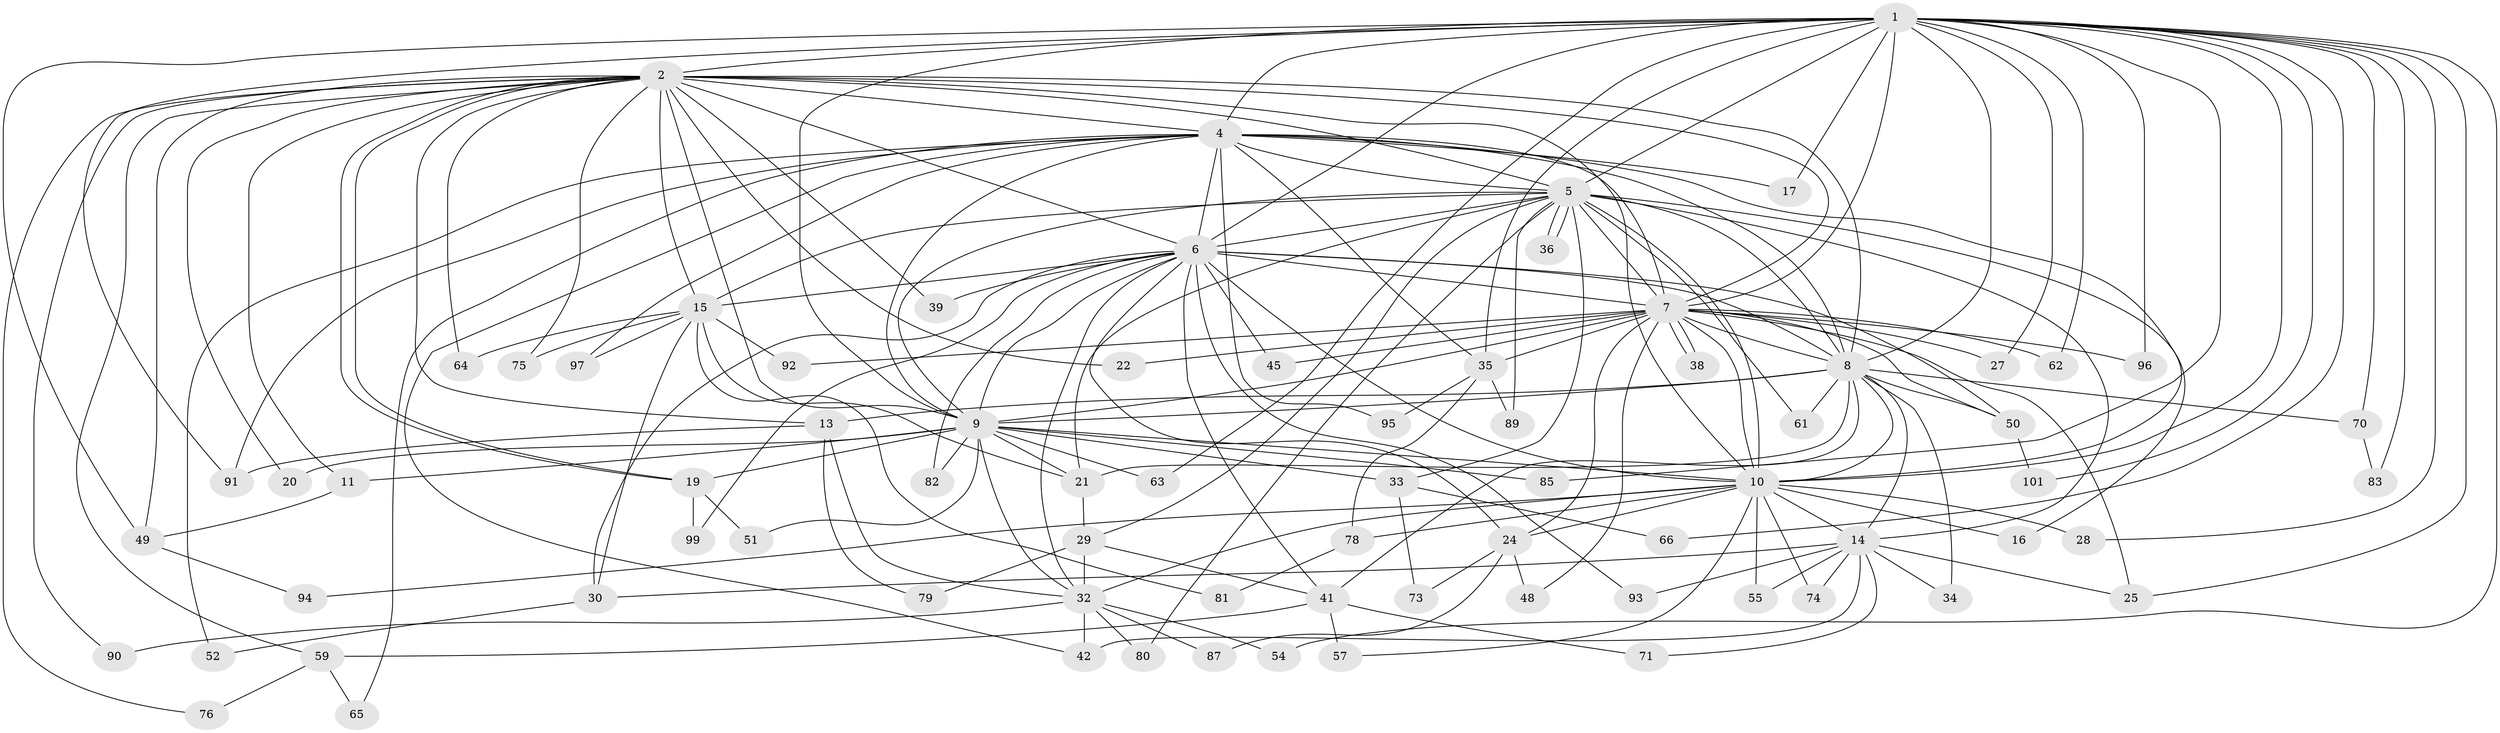// original degree distribution, {19: 0.0297029702970297, 25: 0.009900990099009901, 15: 0.009900990099009901, 17: 0.019801980198019802, 22: 0.009900990099009901, 23: 0.009900990099009901, 20: 0.009900990099009901, 4: 0.09900990099009901, 3: 0.1485148514851485, 8: 0.009900990099009901, 10: 0.009900990099009901, 2: 0.5643564356435643, 5: 0.039603960396039604, 6: 0.019801980198019802, 9: 0.009900990099009901}
// Generated by graph-tools (version 1.1) at 2025/41/03/06/25 10:41:31]
// undirected, 75 vertices, 185 edges
graph export_dot {
graph [start="1"]
  node [color=gray90,style=filled];
  1 [super="+3"];
  2 [super="+12"];
  4 [super="+56"];
  5 [super="+26"];
  6 [super="+31"];
  7 [super="+23"];
  8 [super="+46"];
  9 [super="+60"];
  10 [super="+84"];
  11 [super="+18"];
  13 [super="+72"];
  14 [super="+53"];
  15 [super="+44"];
  16;
  17;
  19 [super="+86"];
  20;
  21 [super="+77"];
  22;
  24 [super="+47"];
  25 [super="+98"];
  27;
  28;
  29 [super="+43"];
  30 [super="+40"];
  32 [super="+37"];
  33;
  34;
  35 [super="+69"];
  36;
  38;
  39;
  41 [super="+88"];
  42 [super="+68"];
  45;
  48;
  49 [super="+58"];
  50 [super="+67"];
  51;
  52;
  54;
  55;
  57;
  59;
  61;
  62;
  63;
  64;
  65;
  66;
  70;
  71;
  73;
  74;
  75;
  76;
  78;
  79;
  80;
  81;
  82;
  83;
  85;
  87;
  89;
  90;
  91 [super="+100"];
  92;
  93;
  94;
  95;
  96;
  97;
  99;
  101;
  1 -- 2 [weight=2];
  1 -- 4 [weight=2];
  1 -- 5 [weight=2];
  1 -- 6 [weight=2];
  1 -- 7 [weight=2];
  1 -- 8 [weight=2];
  1 -- 9 [weight=2];
  1 -- 10 [weight=2];
  1 -- 17;
  1 -- 25;
  1 -- 28;
  1 -- 54;
  1 -- 66;
  1 -- 70;
  1 -- 83;
  1 -- 96;
  1 -- 101;
  1 -- 35;
  1 -- 49;
  1 -- 85;
  1 -- 27;
  1 -- 62;
  1 -- 63;
  1 -- 91;
  2 -- 4;
  2 -- 5;
  2 -- 6;
  2 -- 7;
  2 -- 8 [weight=2];
  2 -- 9 [weight=2];
  2 -- 10;
  2 -- 11 [weight=2];
  2 -- 13;
  2 -- 15;
  2 -- 19;
  2 -- 19;
  2 -- 20;
  2 -- 22;
  2 -- 39;
  2 -- 49;
  2 -- 59;
  2 -- 64;
  2 -- 75;
  2 -- 76;
  2 -- 90;
  4 -- 5;
  4 -- 6;
  4 -- 7;
  4 -- 8 [weight=2];
  4 -- 9;
  4 -- 10;
  4 -- 17;
  4 -- 42;
  4 -- 52;
  4 -- 91;
  4 -- 95;
  4 -- 97;
  4 -- 65;
  4 -- 35;
  5 -- 6;
  5 -- 7 [weight=2];
  5 -- 8;
  5 -- 9;
  5 -- 10 [weight=2];
  5 -- 16;
  5 -- 29;
  5 -- 33;
  5 -- 36;
  5 -- 36;
  5 -- 61;
  5 -- 80;
  5 -- 89;
  5 -- 14;
  5 -- 15;
  5 -- 21;
  6 -- 7 [weight=2];
  6 -- 8;
  6 -- 9;
  6 -- 10;
  6 -- 15;
  6 -- 24;
  6 -- 32;
  6 -- 39;
  6 -- 45;
  6 -- 50;
  6 -- 93;
  6 -- 82;
  6 -- 99;
  6 -- 41;
  6 -- 30;
  7 -- 8 [weight=2];
  7 -- 9;
  7 -- 10;
  7 -- 22;
  7 -- 25;
  7 -- 27;
  7 -- 35;
  7 -- 38;
  7 -- 38;
  7 -- 48;
  7 -- 62;
  7 -- 92;
  7 -- 96;
  7 -- 45;
  7 -- 24;
  7 -- 50;
  8 -- 9;
  8 -- 10;
  8 -- 13;
  8 -- 14;
  8 -- 21;
  8 -- 34;
  8 -- 41;
  8 -- 50;
  8 -- 61;
  8 -- 70;
  9 -- 10;
  9 -- 11;
  9 -- 20;
  9 -- 21;
  9 -- 32;
  9 -- 33;
  9 -- 51;
  9 -- 63;
  9 -- 82;
  9 -- 85;
  9 -- 19;
  10 -- 14;
  10 -- 16;
  10 -- 24;
  10 -- 28;
  10 -- 55;
  10 -- 57;
  10 -- 74;
  10 -- 78;
  10 -- 32;
  10 -- 94;
  11 -- 49;
  13 -- 91;
  13 -- 32;
  13 -- 79;
  14 -- 30;
  14 -- 34;
  14 -- 42;
  14 -- 74;
  14 -- 55;
  14 -- 71;
  14 -- 93;
  14 -- 25;
  15 -- 30;
  15 -- 64;
  15 -- 75;
  15 -- 81;
  15 -- 92;
  15 -- 97;
  15 -- 21;
  19 -- 51;
  19 -- 99;
  21 -- 29;
  24 -- 48;
  24 -- 73;
  24 -- 87;
  29 -- 41;
  29 -- 32;
  29 -- 79;
  30 -- 52;
  32 -- 54;
  32 -- 80;
  32 -- 87;
  32 -- 90;
  32 -- 42;
  33 -- 66;
  33 -- 73;
  35 -- 78;
  35 -- 89;
  35 -- 95;
  41 -- 57;
  41 -- 59;
  41 -- 71;
  49 -- 94;
  50 -- 101;
  59 -- 65;
  59 -- 76;
  70 -- 83;
  78 -- 81;
}
